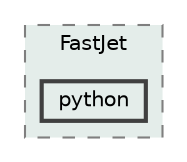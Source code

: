 digraph "addons/FastJet/python"
{
 // LATEX_PDF_SIZE
  bgcolor="transparent";
  edge [fontname=Helvetica,fontsize=10,labelfontname=Helvetica,labelfontsize=10];
  node [fontname=Helvetica,fontsize=10,shape=box,height=0.2,width=0.4];
  compound=true
  subgraph clusterdir_582ea236d635d8d6ee0286241c4903aa {
    graph [ bgcolor="#e4edea", pencolor="grey50", label="FastJet", fontname=Helvetica,fontsize=10 style="filled,dashed", URL="dir_582ea236d635d8d6ee0286241c4903aa.html",tooltip=""]
  dir_4254a2521d885b20cc3e1781b0f30cf6 [label="python", fillcolor="#e4edea", color="grey25", style="filled,bold", URL="dir_4254a2521d885b20cc3e1781b0f30cf6.html",tooltip=""];
  }
}
